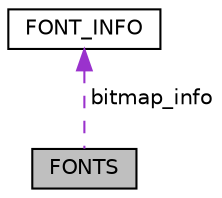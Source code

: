 digraph "FONTS"
{
 // LATEX_PDF_SIZE
  edge [fontname="Helvetica",fontsize="10",labelfontname="Helvetica",labelfontsize="10"];
  node [fontname="Helvetica",fontsize="10",shape=record];
  Node1 [label="FONTS",height=0.2,width=0.4,color="black", fillcolor="grey75", style="filled", fontcolor="black",tooltip="Deceleration of structure used for storing info about a font. Stores address of the information for e..."];
  Node2 -> Node1 [dir="back",color="darkorchid3",fontsize="10",style="dashed",label=" bitmap_info" ,fontname="Helvetica"];
  Node2 [label="FONT_INFO",height=0.2,width=0.4,color="black", fillcolor="white", style="filled",URL="$struct_f_o_n_t___i_n_f_o.html",tooltip="Deceleration of structure used for storing info about a character. Stores the width of each character..."];
}
